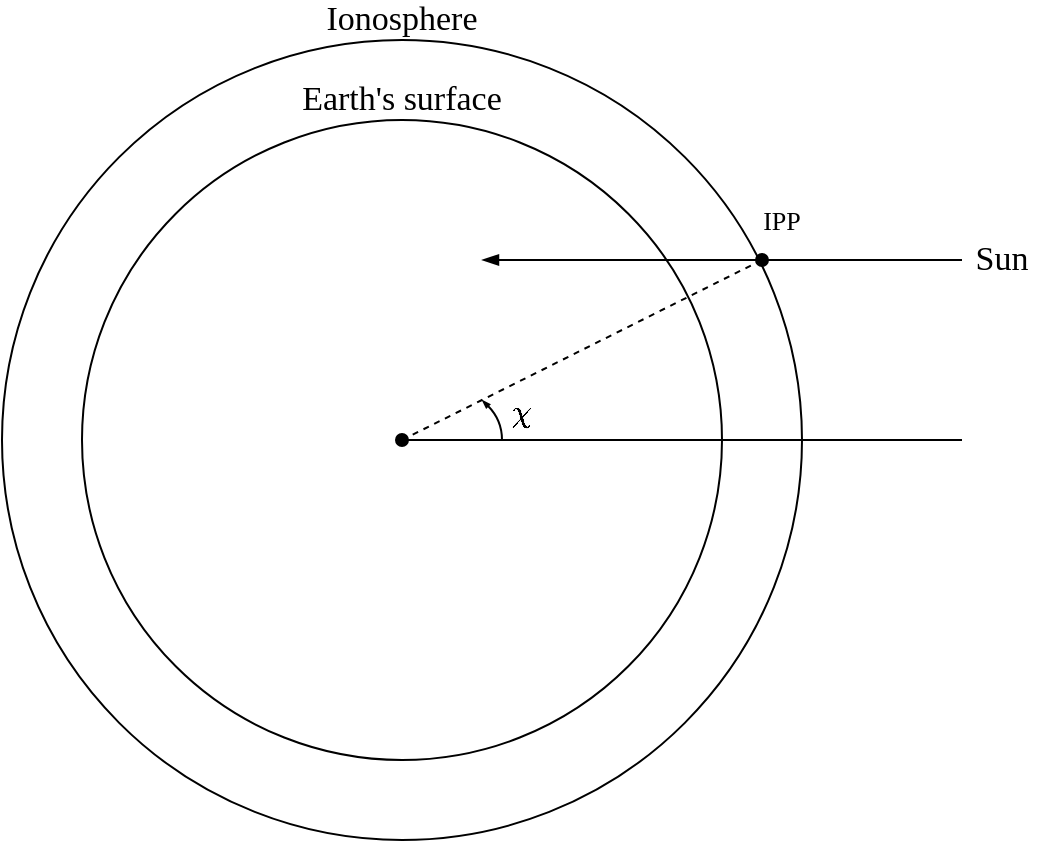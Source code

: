 <mxfile version="10.6.6" type="device"><diagram id="SHgh8KIJdfJBgWqHlAlC" name="Page-1"><mxGraphModel dx="961" dy="487" grid="1" gridSize="10" guides="1" tooltips="1" connect="1" arrows="1" fold="1" page="1" pageScale="1" pageWidth="850" pageHeight="1100" math="1" shadow="0"><root><mxCell id="0"/><mxCell id="1" parent="0"/><mxCell id="xxyNsH5FeutjPPO-VKnL-1" value="" style="ellipse;whiteSpace=wrap;html=1;aspect=fixed;fillColor=none;" parent="1" vertex="1"><mxGeometry x="200" y="320" width="400" height="400" as="geometry"/></mxCell><mxCell id="xxyNsH5FeutjPPO-VKnL-2" value="" style="ellipse;whiteSpace=wrap;html=1;aspect=fixed;fillColor=none;strokeWidth=1;" parent="1" vertex="1"><mxGeometry x="240" y="360" width="320" height="320" as="geometry"/></mxCell><mxCell id="xxyNsH5FeutjPPO-VKnL-5" value="" style="endArrow=none;html=1;strokeColor=#000000;startArrow=oval;startFill=1;" parent="1" edge="1"><mxGeometry width="50" height="50" relative="1" as="geometry"><mxPoint x="400" y="520" as="sourcePoint"/><mxPoint x="680" y="520" as="targetPoint"/></mxGeometry></mxCell><mxCell id="xxyNsH5FeutjPPO-VKnL-7" value="" style="endArrow=none;html=1;strokeColor=#000000;endFill=0;startArrow=blockThin;startFill=1;" parent="1" edge="1"><mxGeometry width="50" height="50" relative="1" as="geometry"><mxPoint x="440" y="430" as="sourcePoint"/><mxPoint x="580" y="430" as="targetPoint"/></mxGeometry></mxCell><mxCell id="xxyNsH5FeutjPPO-VKnL-9" value="" style="endArrow=none;html=1;strokeColor=#000000;endFill=0;startArrow=blockThin;startFill=1;curved=1;endSize=2;startSize=2;" parent="1" edge="1"><mxGeometry width="50" height="50" relative="1" as="geometry"><mxPoint x="440" y="500" as="sourcePoint"/><mxPoint x="450" y="520" as="targetPoint"/><Array as="points"><mxPoint x="450" y="510"/></Array></mxGeometry></mxCell><mxCell id="xxyNsH5FeutjPPO-VKnL-11" value="$$χ$$" style="text;strokeColor=none;fillColor=none;align=center;verticalAlign=middle;rounded=0;fontFamily=Computer Modern;html=1;whiteSpace=wrap;fontColor=#000000;horizontal=1;fontSize=15;" parent="1" vertex="1"><mxGeometry x="455" y="500" width="10" height="10" as="geometry"/></mxCell><mxCell id="xxyNsH5FeutjPPO-VKnL-12" value="Sun&lt;br&gt;" style="text;html=1;strokeColor=none;fillColor=none;align=center;verticalAlign=middle;whiteSpace=wrap;rounded=0;fontSize=17;fontColor=#000000;fontFamily=Georgia;" parent="1" vertex="1"><mxGeometry x="680" y="420" width="40" height="20" as="geometry"/></mxCell><mxCell id="xxyNsH5FeutjPPO-VKnL-16" value="" style="endArrow=none;dashed=1;html=1;strokeColor=#000000;fontFamily=Georgia;fontSize=17;fontColor=#000000;" parent="1" edge="1"><mxGeometry width="50" height="50" relative="1" as="geometry"><mxPoint x="400" y="520" as="sourcePoint"/><mxPoint x="580" y="430" as="targetPoint"/></mxGeometry></mxCell><mxCell id="xxyNsH5FeutjPPO-VKnL-19" value="" style="endArrow=none;html=1;strokeColor=#000000;startArrow=oval;startFill=1;" parent="1" edge="1"><mxGeometry width="50" height="50" relative="1" as="geometry"><mxPoint x="580" y="430" as="sourcePoint"/><mxPoint x="680" y="430" as="targetPoint"/></mxGeometry></mxCell><mxCell id="xxyNsH5FeutjPPO-VKnL-20" value="&lt;font style=&quot;font-size: 13px&quot;&gt;IPP&lt;/font&gt;&lt;br&gt;" style="text;html=1;strokeColor=none;fillColor=none;align=center;verticalAlign=middle;whiteSpace=wrap;rounded=0;fontSize=17;fontColor=#000000;fontFamily=Georgia;" parent="1" vertex="1"><mxGeometry x="570" y="400" width="40" height="20" as="geometry"/></mxCell><mxCell id="xxyNsH5FeutjPPO-VKnL-21" value="Ionosphere&lt;br&gt;" style="text;html=1;strokeColor=none;fillColor=none;align=center;verticalAlign=middle;whiteSpace=wrap;rounded=0;fontSize=17;fontColor=#000000;fontFamily=Georgia;" parent="1" vertex="1"><mxGeometry x="380" y="300" width="40" height="20" as="geometry"/></mxCell><mxCell id="xxyNsH5FeutjPPO-VKnL-22" value="Earth's surface&lt;br&gt;" style="text;html=1;strokeColor=none;fillColor=none;align=center;verticalAlign=middle;whiteSpace=wrap;rounded=0;fontSize=17;fontColor=#000000;fontFamily=Georgia;" parent="1" vertex="1"><mxGeometry x="340" y="340" width="120" height="20" as="geometry"/></mxCell></root></mxGraphModel></diagram></mxfile>
